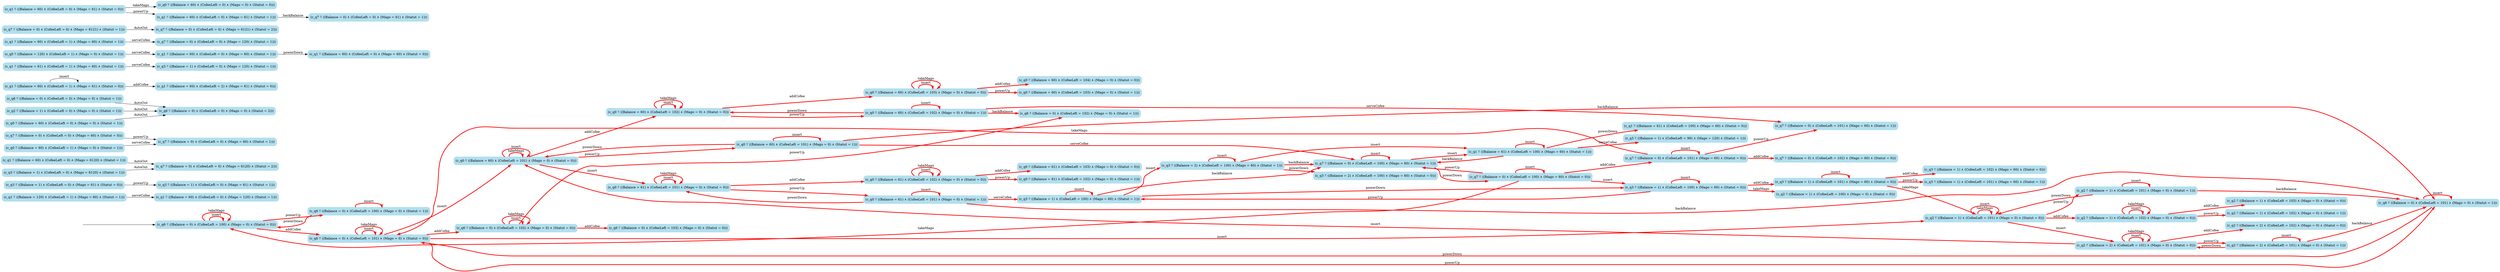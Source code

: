 digraph G {

	rankdir = LR;

	start_c_q6_191[style=invisible];

	node[shape=box, style="rounded, filled", color=lightblue2];

	c_q1_44[label="(c_q1 ≝ ((Balance = 120) ∧ (CofeeLeft = 1) ∧ (Mago = 60) ∧ (Statut = 1)))"];
	c_q2_218[label="(c_q2 ≝ ((Balance = 1) ∧ (CofeeLeft = 101) ∧ (Mago = 0) ∧ (Statut = 1)))"];
	c_q2_159[label="(c_q2 ≝ ((Balance = 1) ∧ (CofeeLeft = 103) ∧ (Mago = 0) ∧ (Statut = 0)))"];
	c_q2_151[label="(c_q2 ≝ ((Balance = 2) ∧ (CofeeLeft = 101) ∧ (Mago = 0) ∧ (Statut = 1)))"];
	c_q3_164[label="(c_q3 ≝ ((Balance = 2) ∧ (CofeeLeft = 100) ∧ (Mago = 60) ∧ (Statut = 1)))"];
	c_q3_74[label="(c_q3 ≝ ((Balance = 1) ∧ (CofeeLeft = 0) ∧ (Mago = 61) ∧ (Statut = 0)))"];
	c_q3_176[label="(c_q3 ≝ ((Balance = 1) ∧ (CofeeLeft = 101) ∧ (Mago = 60) ∧ (Statut = 0)))"];
	c_q2_171[label="(c_q2 ≝ ((Balance = 1) ∧ (CofeeLeft = 100) ∧ (Mago = 0) ∧ (Statut = 0)))"];
	c_q6_235[label="(c_q6 ≝ ((Balance = 0) ∧ (CofeeLeft = 102) ∧ (Mago = 0) ∧ (Statut = 1)))"];
	c_q7_85[label="(c_q7 ≝ ((Balance = 0) ∧ (CofeeLeft = 0) ∧ (Mago = 6120) ∧ (Statut = 2)))"];
	c_q7_91[label="(c_q7 ≝ ((Balance = 0) ∧ (CofeeLeft = 0) ∧ (Mago = 60) ∧ (Statut = 1)))"];
	c_q7_233[label="(c_q7 ≝ ((Balance = 0) ∧ (CofeeLeft = 101) ∧ (Mago = 60) ∧ (Statut = 1)))"];
	c_q6_6[label="(c_q6 ≝ ((Balance = 0) ∧ (CofeeLeft = 0) ∧ (Mago = 0) ∧ (Statut = 1)))"];
	c_q3_170[label="(c_q3 ≝ ((Balance = 1) ∧ (CofeeLeft = 100) ∧ (Mago = 60) ∧ (Statut = 0)))"];
	c_q2_148[label="(c_q2 ≝ ((Balance = 2) ∧ (CofeeLeft = 101) ∧ (Mago = 0) ∧ (Statut = 0)))"];
	c_q0_242[label="(c_q0 ≝ ((Balance = 60) ∧ (CofeeLeft = 103) ∧ (Mago = 0) ∧ (Statut = 0)))"];
	c_q1_43[label="(c_q1 ≝ ((Balance = 60) ∧ (CofeeLeft = 2) ∧ (Mago = 61) ∧ (Statut = 0)))"];
	c_q0_129[label="(c_q0 ≝ ((Balance = 61) ∧ (CofeeLeft = 101) ∧ (Mago = 0) ∧ (Statut = 1)))"];
	c_q1_50[label="(c_q1 ≝ ((Balance = 60) ∧ (CofeeLeft = 0) ∧ (Mago = 6120) ∧ (Statut = 1)))"];
	c_q1_48[label="(c_q1 ≝ ((Balance = 61) ∧ (CofeeLeft = 1) ∧ (Mago = 60) ∧ (Statut = 1)))"];
	c_q3_49[label="(c_q3 ≝ ((Balance = 1) ∧ (CofeeLeft = 0) ∧ (Mago = 120) ∧ (Statut = 1)))"];
	c_q2_68[label="(c_q2 ≝ ((Balance = 1) ∧ (CofeeLeft = 0) ∧ (Mago = 0) ∧ (Statut = 1)))"];
	c_q0_239[label="(c_q0 ≝ ((Balance = 60) ∧ (CofeeLeft = 103) ∧ (Mago = 0) ∧ (Statut = 1)))"];
	c_q6_105[label="(c_q6 ≝ ((Balance = 0) ∧ (CofeeLeft = 100) ∧ (Mago = 0) ∧ (Statut = 1)))"];
	c_q0_231[label="(c_q0 ≝ ((Balance = 60) ∧ (CofeeLeft = 102) ∧ (Mago = 0) ∧ (Statut = 0)))"];
	c_q0_26[label="(c_q0 ≝ ((Balance = 120) ∧ (CofeeLeft = 1) ∧ (Mago = 0) ∧ (Statut = 1)))"];
	c_q2_149[label="(c_q2 ≝ ((Balance = 2) ∧ (CofeeLeft = 102) ∧ (Mago = 0) ∧ (Statut = 0)))"];
	c_q7_196[label="(c_q7 ≝ ((Balance = 0) ∧ (CofeeLeft = 101) ∧ (Mago = 60) ∧ (Statut = 0)))"];
	c_q7_53[label="(c_q7 ≝ ((Balance = 0) ∧ (CofeeLeft = 0) ∧ (Mago = 120) ∧ (Statut = 1)))"];
	c_q7_90[label="(c_q7 ≝ ((Balance = 0) ∧ (CofeeLeft = 0) ∧ (Mago = 60) ∧ (Statut = 0)))"];
	c_q6_69[label="(c_q6 ≝ ((Balance = 0) ∧ (CofeeLeft = 0) ∧ (Mago = 0) ∧ (Statut = 2)))"];
	c_q6_205[label="(c_q6 ≝ ((Balance = 0) ∧ (CofeeLeft = 103) ∧ (Mago = 0) ∧ (Statut = 0)))"];
	c_q3_84[label="(c_q3 ≝ ((Balance = 1) ∧ (CofeeLeft = 0) ∧ (Mago = 6120) ∧ (Statut = 1)))"];
	c_q0_209[label="(c_q0 ≝ ((Balance = 60) ∧ (CofeeLeft = 101) ∧ (Mago = 0) ∧ (Statut = 0)))"];
	c_q3_169[label="(c_q3 ≝ ((Balance = 1) ∧ (CofeeLeft = 100) ∧ (Mago = 60) ∧ (Statut = 1)))"];
	c_q7_211[label="(c_q7 ≝ ((Balance = 0) ∧ (CofeeLeft = 100) ∧ (Mago = 60) ∧ (Statut = 1)))"];
	c_q0_243[label="(c_q0 ≝ ((Balance = 60) ∧ (CofeeLeft = 104) ∧ (Mago = 0) ∧ (Statut = 0)))"];
	c_q6_219[label="(c_q6 ≝ ((Balance = 0) ∧ (CofeeLeft = 101) ∧ (Mago = 0) ∧ (Statut = 1)))"];
	c_q1_52[label="(c_q1 ≝ ((Balance = 60) ∧ (CofeeLeft = 1) ∧ (Mago = 60) ∧ (Statut = 1)))"];
	c_q0_234[label="(c_q0 ≝ ((Balance = 60) ∧ (CofeeLeft = 102) ∧ (Mago = 0) ∧ (Statut = 1)))"];
	c_q1_181[label="(c_q1 ≝ ((Balance = 61) ∧ (CofeeLeft = 100) ∧ (Mago = 60) ∧ (Statut = 0)))"];
	c_q3_177[label="(c_q3 ≝ ((Balance = 1) ∧ (CofeeLeft = 102) ∧ (Mago = 60) ∧ (Statut = 0)))"];
	c_q7_94[label="(c_q7 ≝ ((Balance = 0) ∧ (CofeeLeft = 0) ∧ (Mago = 6121) ∧ (Statut = 1)))"];
	c_q7_55[label="(c_q7 ≝ ((Balance = 0) ∧ (CofeeLeft = 0) ∧ (Mago = 61) ∧ (Statut = 1)))"];
	c_q0_126[label="(c_q0 ≝ ((Balance = 61) ∧ (CofeeLeft = 101) ∧ (Mago = 0) ∧ (Statut = 0)))"];
	c_q1_41[label="(c_q1 ≝ ((Balance = 60) ∧ (CofeeLeft = 0) ∧ (Mago = 60) ∧ (Statut = 0)))"];
	c_q6_191[label="(c_q6 ≝ ((Balance = 0) ∧ (CofeeLeft = 100) ∧ (Mago = 0) ∧ (Statut = 0)))"];
	c_q2_155[label="(c_q2 ≝ ((Balance = 1) ∧ (CofeeLeft = 102) ∧ (Mago = 0) ∧ (Statut = 1)))"];
	c_q0_47[label="(c_q0 ≝ ((Balance = 60) ∧ (CofeeLeft = 0) ∧ (Mago = 0) ∧ (Statut = 0)))"];
	c_q7_197[label="(c_q7 ≝ ((Balance = 0) ∧ (CofeeLeft = 102) ∧ (Mago = 60) ∧ (Statut = 0)))"];
	c_q1_46[label="(c_q1 ≝ ((Balance = 60) ∧ (CofeeLeft = 0) ∧ (Mago = 61) ∧ (Statut = 0)))"];
	c_q3_183[label="(c_q3 ≝ ((Balance = 1) ∧ (CofeeLeft = 99) ∧ (Mago = 120) ∧ (Statut = 1)))"];
	c_q0_223[label="(c_q0 ≝ ((Balance = 61) ∧ (CofeeLeft = 102) ∧ (Mago = 0) ∧ (Statut = 1)))"];
	c_q2_217[label="(c_q2 ≝ ((Balance = 1) ∧ (CofeeLeft = 101) ∧ (Mago = 0) ∧ (Statut = 0)))"];
	c_q0_34[label="(c_q0 ≝ ((Balance = 60) ∧ (CofeeLeft = 1) ∧ (Mago = 0) ∧ (Statut = 1)))"];
	c_q6_143[label="(c_q6 ≝ ((Balance = 0) ∧ (CofeeLeft = 101) ∧ (Mago = 0) ∧ (Statut = 0)))"];
	c_q1_184[label="(c_q1 ≝ ((Balance = 61) ∧ (CofeeLeft = 100) ∧ (Mago = 60) ∧ (Statut = 1)))"];
	c_q7_190[label="(c_q7 ≝ ((Balance = 0) ∧ (CofeeLeft = 100) ∧ (Mago = 60) ∧ (Statut = 0)))"];
	c_q0_212[label="(c_q0 ≝ ((Balance = 60) ∧ (CofeeLeft = 101) ∧ (Mago = 0) ∧ (Statut = 1)))"];
	c_q3_163[label="(c_q3 ≝ ((Balance = 2) ∧ (CofeeLeft = 100) ∧ (Mago = 60) ∧ (Statut = 0)))"];
	c_q7_95[label="(c_q7 ≝ ((Balance = 0) ∧ (CofeeLeft = 0) ∧ (Mago = 6121) ∧ (Statut = 2)))"];
	c_q3_175[label="(c_q3 ≝ ((Balance = 1) ∧ (CofeeLeft = 101) ∧ (Mago = 60) ∧ (Statut = 1)))"];
	c_q3_75[label="(c_q3 ≝ ((Balance = 1) ∧ (CofeeLeft = 0) ∧ (Mago = 61) ∧ (Statut = 1)))"];
	c_q0_227[label="(c_q0 ≝ ((Balance = 61) ∧ (CofeeLeft = 103) ∧ (Mago = 0) ∧ (Statut = 0)))"];
	c_q1_40[label="(c_q1 ≝ ((Balance = 60) ∧ (CofeeLeft = 0) ∧ (Mago = 60) ∧ (Statut = 1)))"];
	c_q0_30[label="(c_q0 ≝ ((Balance = 60) ∧ (CofeeLeft = 0) ∧ (Mago = 0) ∧ (Statut = 1)))"];
	c_q2_158[label="(c_q2 ≝ ((Balance = 1) ∧ (CofeeLeft = 102) ∧ (Mago = 0) ∧ (Statut = 0)))"];
	c_q1_42[label="(c_q1 ≝ ((Balance = 60) ∧ (CofeeLeft = 1) ∧ (Mago = 61) ∧ (Statut = 0)))"];
	c_q6_204[label="(c_q6 ≝ ((Balance = 0) ∧ (CofeeLeft = 102) ∧ (Mago = 0) ∧ (Statut = 0)))"];
	c_q1_45[label="(c_q1 ≝ ((Balance = 60) ∧ (CofeeLeft = 0) ∧ (Mago = 120) ∧ (Statut = 1)))"];
	c_q1_54[label="(c_q1 ≝ ((Balance = 60) ∧ (CofeeLeft = 0) ∧ (Mago = 61) ∧ (Statut = 1)))"];
	c_q0_226[label="(c_q0 ≝ ((Balance = 61) ∧ (CofeeLeft = 102) ∧ (Mago = 0) ∧ (Statut = 0)))"];

	start_c_q6_191 -> c_q6_191;
	c_q6_191 -> c_q6_191[label="insert", penwidth=3, color=red];
	c_q6_191 -> c_q6_105[label="powerUp", penwidth=3, color=red];
	c_q6_105 -> c_q6_191[label="powerDown", penwidth=3, color=red];
	c_q6_6 -> c_q6_69[label="AutoOut"];
	c_q6_191 -> c_q6_191[label="takeMago", penwidth=3, color=red];
	c_q6_191 -> c_q6_143[label="addCofee", penwidth=3, color=red];
	c_q6_143 -> c_q0_209[label="insert", penwidth=3, color=red];
	c_q6_143 -> c_q2_217[label="insert", penwidth=3, color=red];
	c_q0_209 -> c_q0_126[label="insert", penwidth=3, color=red];
	c_q0_126 -> c_q0_129[label="powerUp", penwidth=3, color=red];
	c_q0_129 -> c_q0_126[label="powerDown", penwidth=3, color=red];
	c_q0_209 -> c_q0_209[label="takeMago", penwidth=3, color=red];
	c_q0_209 -> c_q0_231[label="addCofee", penwidth=3, color=red];
	c_q0_26 -> c_q1_40[label="serveCofee"];
	c_q0_129 -> c_q3_169[label="serveCofee", penwidth=3, color=red];
	c_q0_30 -> c_q6_69[label="AutoOut"];
	c_q0_129 -> c_q6_219[label="backBalance", penwidth=3, color=red];
	c_q0_34 -> c_q7_91[label="serveCofee"];
	c_q1_42 -> c_q1_42[label="insert"];
	c_q1_46 -> c_q1_54[label="powerUp"];
	c_q1_40 -> c_q1_41[label="powerDown"];
	c_q1_42 -> c_q1_43[label="addCofee"];
	c_q1_44 -> c_q1_45[label="serveCofee"];
	c_q1_46 -> c_q0_47[label="takeMago"];
	c_q1_48 -> c_q3_49[label="serveCofee"];
	c_q1_50 -> c_q7_85[label="AutoOut"];
	c_q1_52 -> c_q7_53[label="serveCofee"];
	c_q1_54 -> c_q7_55[label="backBalance"];
	c_q2_217 -> c_q2_148[label="insert", penwidth=3, color=red];
	c_q2_148 -> c_q2_151[label="powerUp", penwidth=3, color=red];
	c_q2_151 -> c_q2_148[label="powerDown", penwidth=3, color=red];
	c_q2_217 -> c_q2_217[label="takeMago", penwidth=3, color=red];
	c_q2_217 -> c_q2_158[label="addCofee", penwidth=3, color=red];
	c_q2_148 -> c_q0_209[label="insert", penwidth=3, color=red];
	c_q2_68 -> c_q6_69[label="AutoOut"];
	c_q2_151 -> c_q6_219[label="backBalance", penwidth=3, color=red];
	c_q3_169 -> c_q3_164[label="insert", penwidth=3, color=red];
	c_q3_74 -> c_q3_75[label="powerUp"];
	c_q3_169 -> c_q3_170[label="powerDown", penwidth=3, color=red];
	c_q3_170 -> c_q3_176[label="addCofee", penwidth=3, color=red];
	c_q3_164 -> c_q1_184[label="insert", penwidth=3, color=red];
	c_q3_176 -> c_q2_217[label="takeMago", penwidth=3, color=red];
	c_q3_84 -> c_q7_85[label="AutoOut"];
	c_q3_169 -> c_q7_211[label="backBalance", penwidth=3, color=red];
	c_q7_211 -> c_q7_211[label="insert", penwidth=3, color=red];
	c_q7_90 -> c_q7_91[label="powerUp"];
	c_q7_211 -> c_q7_190[label="powerDown", penwidth=3, color=red];
	c_q7_94 -> c_q7_95[label="AutoOut"];
	c_q7_190 -> c_q7_196[label="addCofee", penwidth=3, color=red];
	c_q7_211 -> c_q1_184[label="insert", penwidth=3, color=red];
	c_q7_190 -> c_q3_170[label="insert", penwidth=3, color=red];
	c_q7_196 -> c_q6_143[label="takeMago", penwidth=3, color=red];
	c_q6_105 -> c_q6_105[label="insert", penwidth=3, color=red];
	c_q6_143 -> c_q6_143[label="insert", penwidth=3, color=red];
	c_q6_143 -> c_q6_219[label="powerUp", penwidth=3, color=red];
	c_q6_143 -> c_q6_143[label="takeMago", penwidth=3, color=red];
	c_q6_143 -> c_q6_204[label="addCofee", penwidth=3, color=red];
	c_q0_209 -> c_q0_209[label="insert", penwidth=3, color=red];
	c_q0_209 -> c_q0_212[label="powerUp", penwidth=3, color=red];
	c_q2_217 -> c_q2_217[label="insert", penwidth=3, color=red];
	c_q2_217 -> c_q2_218[label="powerUp", penwidth=3, color=red];
	c_q0_126 -> c_q0_126[label="insert", penwidth=3, color=red];
	c_q0_126 -> c_q0_126[label="takeMago", penwidth=3, color=red];
	c_q0_126 -> c_q0_226[label="addCofee", penwidth=3, color=red];
	c_q0_129 -> c_q0_129[label="insert", penwidth=3, color=red];
	c_q0_231 -> c_q0_231[label="insert", penwidth=3, color=red];
	c_q0_231 -> c_q0_234[label="powerUp", penwidth=3, color=red];
	c_q0_231 -> c_q0_231[label="takeMago", penwidth=3, color=red];
	c_q0_231 -> c_q0_242[label="addCofee", penwidth=3, color=red];
	c_q3_169 -> c_q3_169[label="insert", penwidth=3, color=red];
	c_q6_219 -> c_q6_219[label="insert", penwidth=3, color=red];
	c_q6_219 -> c_q6_143[label="powerDown", penwidth=3, color=red];
	c_q2_148 -> c_q2_148[label="insert", penwidth=3, color=red];
	c_q2_148 -> c_q2_148[label="takeMago", penwidth=3, color=red];
	c_q2_148 -> c_q2_149[label="addCofee", penwidth=3, color=red];
	c_q2_151 -> c_q2_151[label="insert", penwidth=3, color=red];
	c_q2_158 -> c_q2_158[label="insert", penwidth=3, color=red];
	c_q2_158 -> c_q2_155[label="powerUp", penwidth=3, color=red];
	c_q2_158 -> c_q2_158[label="takeMago", penwidth=3, color=red];
	c_q2_158 -> c_q2_159[label="addCofee", penwidth=3, color=red];
	c_q3_164 -> c_q3_164[label="insert", penwidth=3, color=red];
	c_q3_164 -> c_q3_163[label="powerDown", penwidth=3, color=red];
	c_q3_164 -> c_q7_211[label="backBalance", penwidth=3, color=red];
	c_q3_170 -> c_q3_170[label="insert", penwidth=3, color=red];
	c_q3_170 -> c_q3_169[label="powerUp", penwidth=3, color=red];
	c_q3_170 -> c_q2_171[label="takeMago", penwidth=3, color=red];
	c_q3_176 -> c_q3_176[label="insert", penwidth=3, color=red];
	c_q3_176 -> c_q3_175[label="powerUp", penwidth=3, color=red];
	c_q3_176 -> c_q3_177[label="addCofee", penwidth=3, color=red];
	c_q1_184 -> c_q1_184[label="insert", penwidth=3, color=red];
	c_q1_184 -> c_q1_181[label="powerDown", penwidth=3, color=red];
	c_q1_184 -> c_q3_183[label="serveCofee", penwidth=3, color=red];
	c_q1_184 -> c_q7_211[label="backBalance", penwidth=3, color=red];
	c_q7_190 -> c_q7_190[label="insert", penwidth=3, color=red];
	c_q7_190 -> c_q7_211[label="powerUp", penwidth=3, color=red];
	c_q7_190 -> c_q6_191[label="takeMago", penwidth=3, color=red];
	c_q7_196 -> c_q7_196[label="insert", penwidth=3, color=red];
	c_q7_196 -> c_q7_233[label="powerUp", penwidth=3, color=red];
	c_q7_196 -> c_q7_197[label="addCofee", penwidth=3, color=red];
	c_q6_204 -> c_q6_204[label="insert", penwidth=3, color=red];
	c_q6_204 -> c_q6_235[label="powerUp", penwidth=3, color=red];
	c_q6_204 -> c_q6_204[label="takeMago", penwidth=3, color=red];
	c_q6_204 -> c_q6_205[label="addCofee", penwidth=3, color=red];
	c_q0_212 -> c_q0_212[label="insert", penwidth=3, color=red];
	c_q0_212 -> c_q0_209[label="powerDown", penwidth=3, color=red];
	c_q0_212 -> c_q7_211[label="serveCofee", penwidth=3, color=red];
	c_q0_212 -> c_q6_219[label="backBalance", penwidth=3, color=red];
	c_q2_218 -> c_q2_218[label="insert", penwidth=3, color=red];
	c_q2_218 -> c_q2_217[label="powerDown", penwidth=3, color=red];
	c_q2_218 -> c_q6_219[label="backBalance", penwidth=3, color=red];
	c_q0_226 -> c_q0_226[label="insert", penwidth=3, color=red];
	c_q0_226 -> c_q0_223[label="powerUp", penwidth=3, color=red];
	c_q0_226 -> c_q0_226[label="takeMago", penwidth=3, color=red];
	c_q0_226 -> c_q0_227[label="addCofee", penwidth=3, color=red];
	c_q0_234 -> c_q0_234[label="insert", penwidth=3, color=red];
	c_q0_234 -> c_q0_231[label="powerDown", penwidth=3, color=red];
	c_q0_234 -> c_q7_233[label="serveCofee", penwidth=3, color=red];
	c_q0_234 -> c_q6_235[label="backBalance", penwidth=3, color=red];
	c_q0_242 -> c_q0_242[label="insert", penwidth=3, color=red];
	c_q0_242 -> c_q0_239[label="powerUp", penwidth=3, color=red];
	c_q0_242 -> c_q0_242[label="takeMago", penwidth=3, color=red];
	c_q0_242 -> c_q0_243[label="addCofee", penwidth=3, color=red];

}